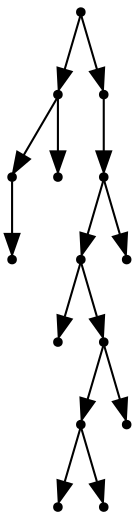 digraph {
  14 [shape=point];
  3 [shape=point];
  1 [shape=point];
  0 [shape=point];
  2 [shape=point];
  13 [shape=point];
  12 [shape=point];
  10 [shape=point];
  4 [shape=point];
  9 [shape=point];
  7 [shape=point];
  5 [shape=point];
  6 [shape=point];
  8 [shape=point];
  11 [shape=point];
14 -> 3;
3 -> 1;
1 -> 0;
3 -> 2;
14 -> 13;
13 -> 12;
12 -> 10;
10 -> 4;
10 -> 9;
9 -> 7;
7 -> 5;
7 -> 6;
9 -> 8;
12 -> 11;
}
